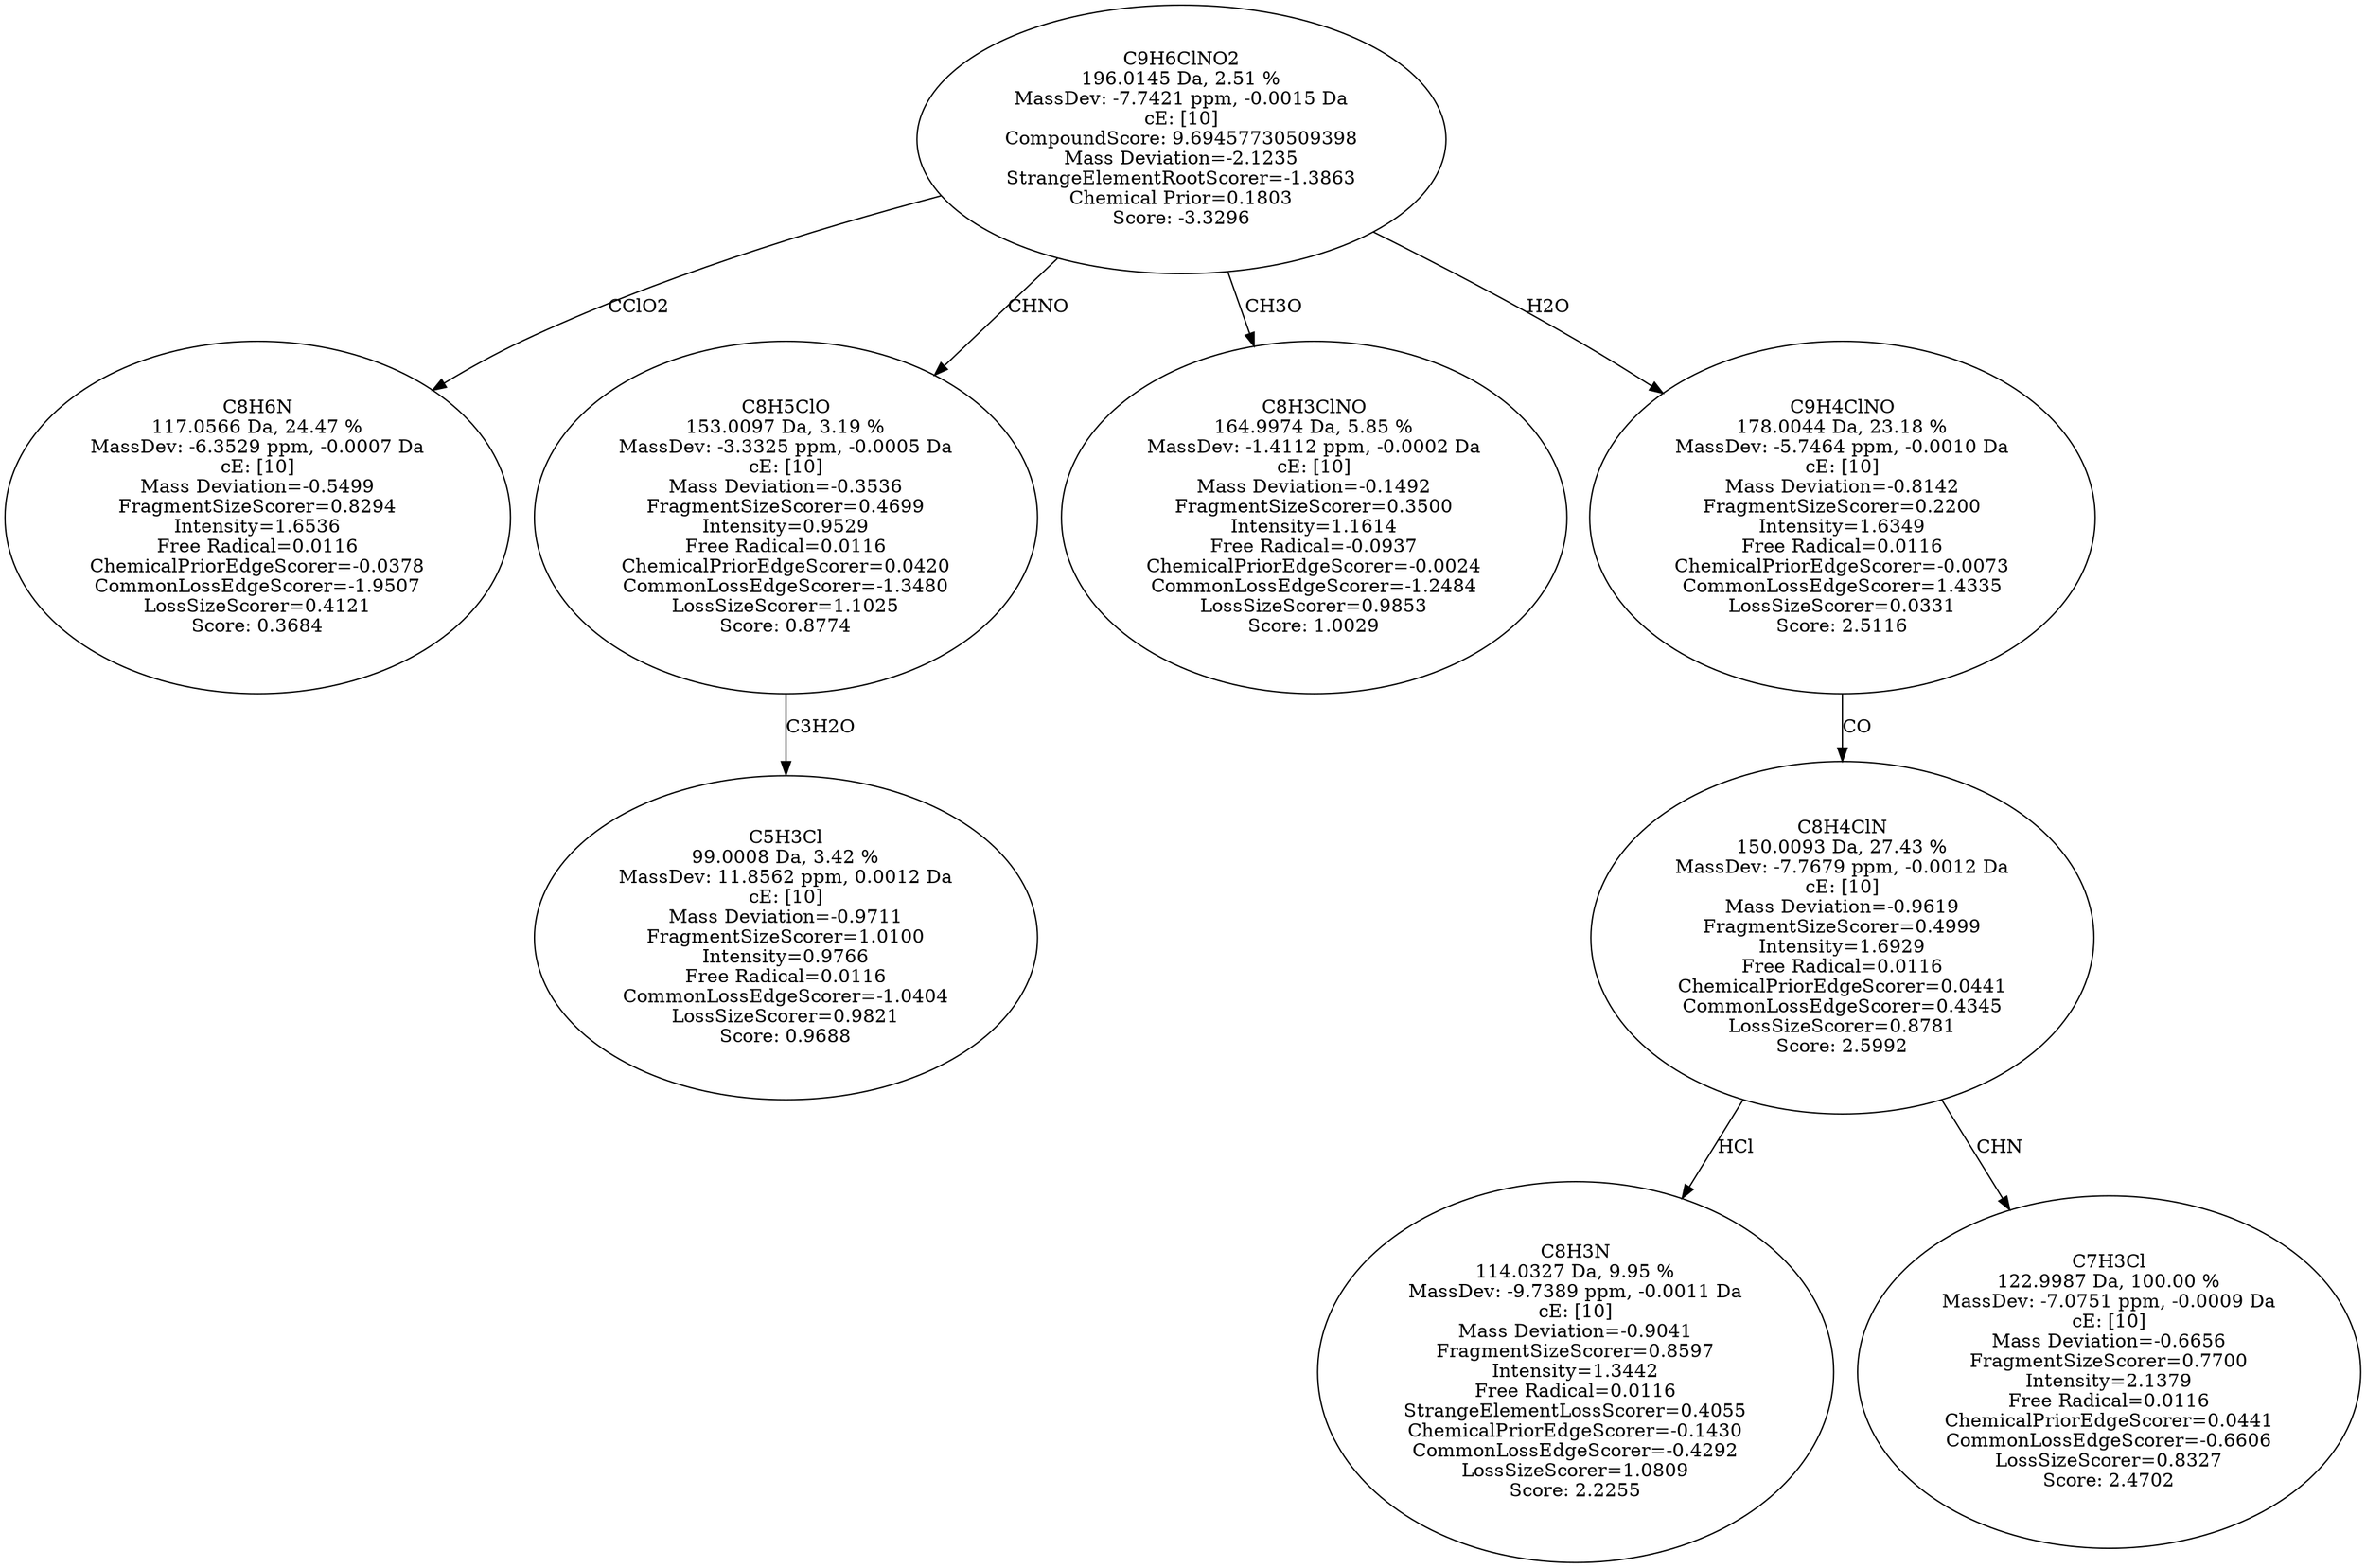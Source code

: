 strict digraph {
v1 [label="C8H6N\n117.0566 Da, 24.47 %\nMassDev: -6.3529 ppm, -0.0007 Da\ncE: [10]\nMass Deviation=-0.5499\nFragmentSizeScorer=0.8294\nIntensity=1.6536\nFree Radical=0.0116\nChemicalPriorEdgeScorer=-0.0378\nCommonLossEdgeScorer=-1.9507\nLossSizeScorer=0.4121\nScore: 0.3684"];
v2 [label="C5H3Cl\n99.0008 Da, 3.42 %\nMassDev: 11.8562 ppm, 0.0012 Da\ncE: [10]\nMass Deviation=-0.9711\nFragmentSizeScorer=1.0100\nIntensity=0.9766\nFree Radical=0.0116\nCommonLossEdgeScorer=-1.0404\nLossSizeScorer=0.9821\nScore: 0.9688"];
v3 [label="C8H5ClO\n153.0097 Da, 3.19 %\nMassDev: -3.3325 ppm, -0.0005 Da\ncE: [10]\nMass Deviation=-0.3536\nFragmentSizeScorer=0.4699\nIntensity=0.9529\nFree Radical=0.0116\nChemicalPriorEdgeScorer=0.0420\nCommonLossEdgeScorer=-1.3480\nLossSizeScorer=1.1025\nScore: 0.8774"];
v4 [label="C8H3ClNO\n164.9974 Da, 5.85 %\nMassDev: -1.4112 ppm, -0.0002 Da\ncE: [10]\nMass Deviation=-0.1492\nFragmentSizeScorer=0.3500\nIntensity=1.1614\nFree Radical=-0.0937\nChemicalPriorEdgeScorer=-0.0024\nCommonLossEdgeScorer=-1.2484\nLossSizeScorer=0.9853\nScore: 1.0029"];
v5 [label="C8H3N\n114.0327 Da, 9.95 %\nMassDev: -9.7389 ppm, -0.0011 Da\ncE: [10]\nMass Deviation=-0.9041\nFragmentSizeScorer=0.8597\nIntensity=1.3442\nFree Radical=0.0116\nStrangeElementLossScorer=0.4055\nChemicalPriorEdgeScorer=-0.1430\nCommonLossEdgeScorer=-0.4292\nLossSizeScorer=1.0809\nScore: 2.2255"];
v6 [label="C7H3Cl\n122.9987 Da, 100.00 %\nMassDev: -7.0751 ppm, -0.0009 Da\ncE: [10]\nMass Deviation=-0.6656\nFragmentSizeScorer=0.7700\nIntensity=2.1379\nFree Radical=0.0116\nChemicalPriorEdgeScorer=0.0441\nCommonLossEdgeScorer=-0.6606\nLossSizeScorer=0.8327\nScore: 2.4702"];
v7 [label="C8H4ClN\n150.0093 Da, 27.43 %\nMassDev: -7.7679 ppm, -0.0012 Da\ncE: [10]\nMass Deviation=-0.9619\nFragmentSizeScorer=0.4999\nIntensity=1.6929\nFree Radical=0.0116\nChemicalPriorEdgeScorer=0.0441\nCommonLossEdgeScorer=0.4345\nLossSizeScorer=0.8781\nScore: 2.5992"];
v8 [label="C9H4ClNO\n178.0044 Da, 23.18 %\nMassDev: -5.7464 ppm, -0.0010 Da\ncE: [10]\nMass Deviation=-0.8142\nFragmentSizeScorer=0.2200\nIntensity=1.6349\nFree Radical=0.0116\nChemicalPriorEdgeScorer=-0.0073\nCommonLossEdgeScorer=1.4335\nLossSizeScorer=0.0331\nScore: 2.5116"];
v9 [label="C9H6ClNO2\n196.0145 Da, 2.51 %\nMassDev: -7.7421 ppm, -0.0015 Da\ncE: [10]\nCompoundScore: 9.69457730509398\nMass Deviation=-2.1235\nStrangeElementRootScorer=-1.3863\nChemical Prior=0.1803\nScore: -3.3296"];
v9 -> v1 [label="CClO2"];
v3 -> v2 [label="C3H2O"];
v9 -> v3 [label="CHNO"];
v9 -> v4 [label="CH3O"];
v7 -> v5 [label="HCl"];
v7 -> v6 [label="CHN"];
v8 -> v7 [label="CO"];
v9 -> v8 [label="H2O"];
}
